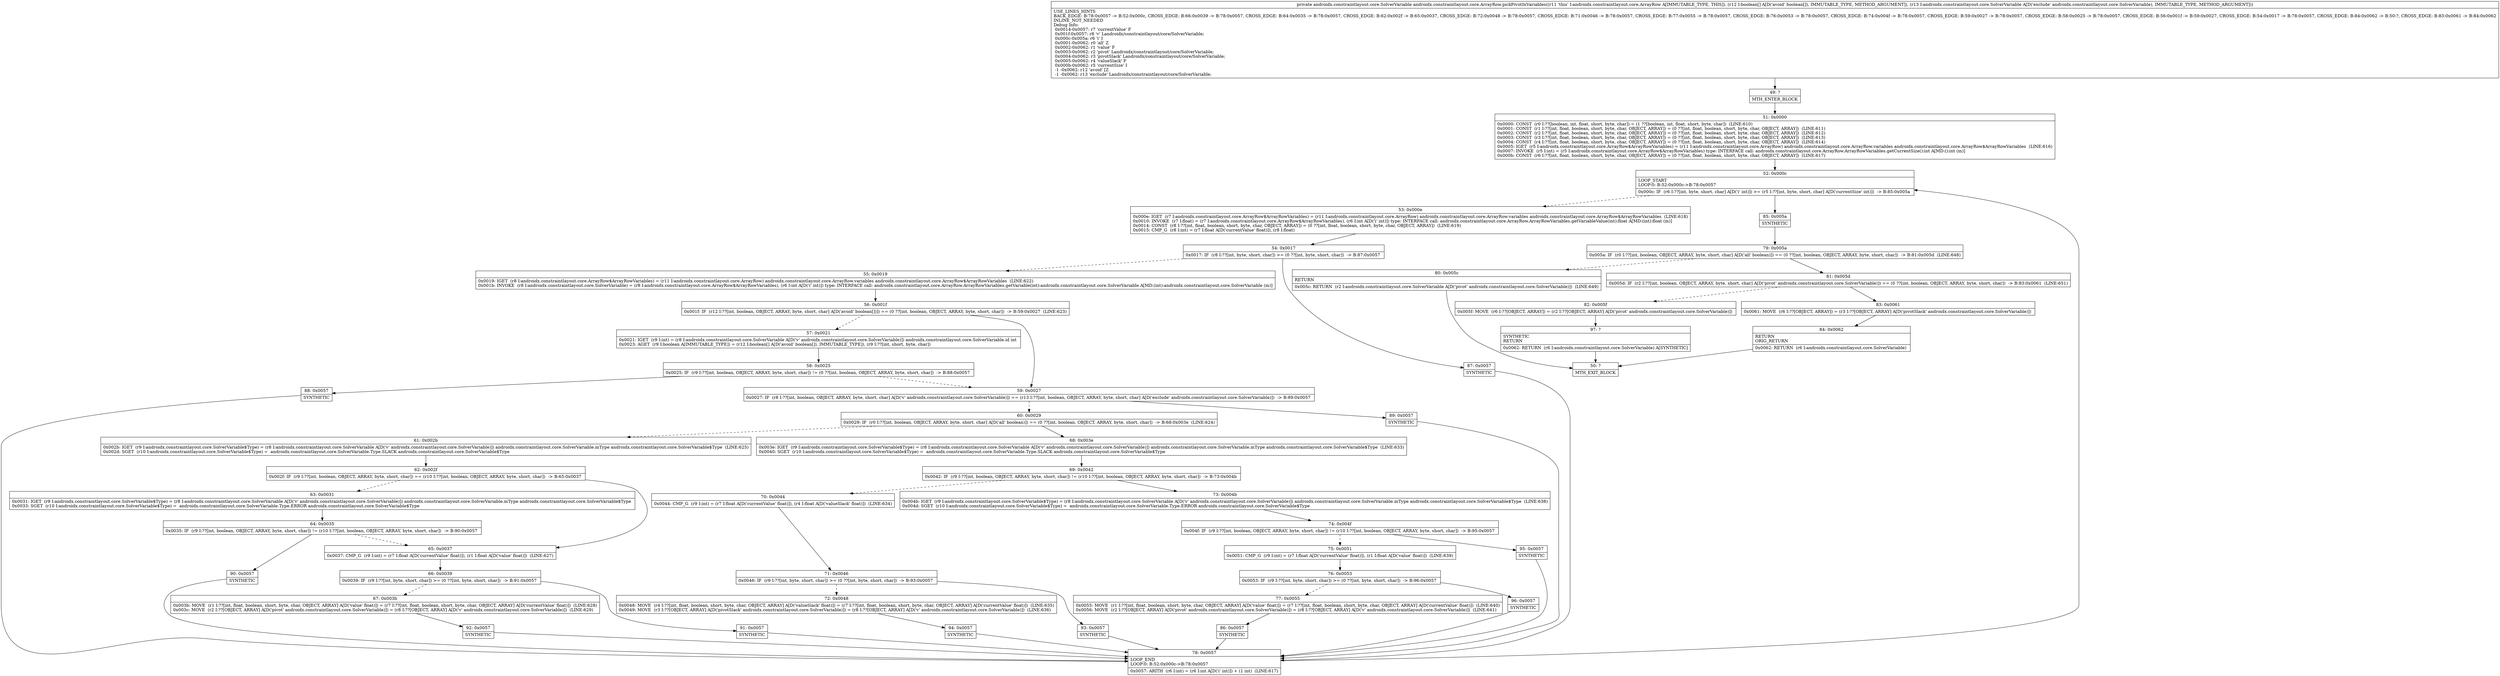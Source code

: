 digraph "CFG forandroidx.constraintlayout.core.ArrayRow.pickPivotInVariables([ZLandroidx\/constraintlayout\/core\/SolverVariable;)Landroidx\/constraintlayout\/core\/SolverVariable;" {
Node_49 [shape=record,label="{49\:\ ?|MTH_ENTER_BLOCK\l}"];
Node_51 [shape=record,label="{51\:\ 0x0000|0x0000: CONST  (r0 I:??[boolean, int, float, short, byte, char]) = (1 ??[boolean, int, float, short, byte, char])  (LINE:610)\l0x0001: CONST  (r1 I:??[int, float, boolean, short, byte, char, OBJECT, ARRAY]) = (0 ??[int, float, boolean, short, byte, char, OBJECT, ARRAY])  (LINE:611)\l0x0002: CONST  (r2 I:??[int, float, boolean, short, byte, char, OBJECT, ARRAY]) = (0 ??[int, float, boolean, short, byte, char, OBJECT, ARRAY])  (LINE:612)\l0x0003: CONST  (r3 I:??[int, float, boolean, short, byte, char, OBJECT, ARRAY]) = (0 ??[int, float, boolean, short, byte, char, OBJECT, ARRAY])  (LINE:613)\l0x0004: CONST  (r4 I:??[int, float, boolean, short, byte, char, OBJECT, ARRAY]) = (0 ??[int, float, boolean, short, byte, char, OBJECT, ARRAY])  (LINE:614)\l0x0005: IGET  (r5 I:androidx.constraintlayout.core.ArrayRow$ArrayRowVariables) = (r11 I:androidx.constraintlayout.core.ArrayRow) androidx.constraintlayout.core.ArrayRow.variables androidx.constraintlayout.core.ArrayRow$ArrayRowVariables  (LINE:616)\l0x0007: INVOKE  (r5 I:int) = (r5 I:androidx.constraintlayout.core.ArrayRow$ArrayRowVariables) type: INTERFACE call: androidx.constraintlayout.core.ArrayRow.ArrayRowVariables.getCurrentSize():int A[MD:():int (m)]\l0x000b: CONST  (r6 I:??[int, float, boolean, short, byte, char, OBJECT, ARRAY]) = (0 ??[int, float, boolean, short, byte, char, OBJECT, ARRAY])  (LINE:617)\l}"];
Node_52 [shape=record,label="{52\:\ 0x000c|LOOP_START\lLOOP:0: B:52:0x000c\-\>B:78:0x0057\l|0x000c: IF  (r6 I:??[int, byte, short, char] A[D('i' int)]) \>= (r5 I:??[int, byte, short, char] A[D('currentSize' int)])  \-\> B:85:0x005a \l}"];
Node_53 [shape=record,label="{53\:\ 0x000e|0x000e: IGET  (r7 I:androidx.constraintlayout.core.ArrayRow$ArrayRowVariables) = (r11 I:androidx.constraintlayout.core.ArrayRow) androidx.constraintlayout.core.ArrayRow.variables androidx.constraintlayout.core.ArrayRow$ArrayRowVariables  (LINE:618)\l0x0010: INVOKE  (r7 I:float) = (r7 I:androidx.constraintlayout.core.ArrayRow$ArrayRowVariables), (r6 I:int A[D('i' int)]) type: INTERFACE call: androidx.constraintlayout.core.ArrayRow.ArrayRowVariables.getVariableValue(int):float A[MD:(int):float (m)]\l0x0014: CONST  (r8 I:??[int, float, boolean, short, byte, char, OBJECT, ARRAY]) = (0 ??[int, float, boolean, short, byte, char, OBJECT, ARRAY])  (LINE:619)\l0x0015: CMP_G  (r8 I:int) = (r7 I:float A[D('currentValue' float)]), (r8 I:float) \l}"];
Node_54 [shape=record,label="{54\:\ 0x0017|0x0017: IF  (r8 I:??[int, byte, short, char]) \>= (0 ??[int, byte, short, char])  \-\> B:87:0x0057 \l}"];
Node_55 [shape=record,label="{55\:\ 0x0019|0x0019: IGET  (r8 I:androidx.constraintlayout.core.ArrayRow$ArrayRowVariables) = (r11 I:androidx.constraintlayout.core.ArrayRow) androidx.constraintlayout.core.ArrayRow.variables androidx.constraintlayout.core.ArrayRow$ArrayRowVariables  (LINE:622)\l0x001b: INVOKE  (r8 I:androidx.constraintlayout.core.SolverVariable) = (r8 I:androidx.constraintlayout.core.ArrayRow$ArrayRowVariables), (r6 I:int A[D('i' int)]) type: INTERFACE call: androidx.constraintlayout.core.ArrayRow.ArrayRowVariables.getVariable(int):androidx.constraintlayout.core.SolverVariable A[MD:(int):androidx.constraintlayout.core.SolverVariable (m)]\l}"];
Node_56 [shape=record,label="{56\:\ 0x001f|0x001f: IF  (r12 I:??[int, boolean, OBJECT, ARRAY, byte, short, char] A[D('avoid' boolean[])]) == (0 ??[int, boolean, OBJECT, ARRAY, byte, short, char])  \-\> B:59:0x0027  (LINE:623)\l}"];
Node_57 [shape=record,label="{57\:\ 0x0021|0x0021: IGET  (r9 I:int) = (r8 I:androidx.constraintlayout.core.SolverVariable A[D('v' androidx.constraintlayout.core.SolverVariable)]) androidx.constraintlayout.core.SolverVariable.id int \l0x0023: AGET  (r9 I:boolean A[IMMUTABLE_TYPE]) = (r12 I:boolean[] A[D('avoid' boolean[]), IMMUTABLE_TYPE]), (r9 I:??[int, short, byte, char]) \l}"];
Node_58 [shape=record,label="{58\:\ 0x0025|0x0025: IF  (r9 I:??[int, boolean, OBJECT, ARRAY, byte, short, char]) != (0 ??[int, boolean, OBJECT, ARRAY, byte, short, char])  \-\> B:88:0x0057 \l}"];
Node_88 [shape=record,label="{88\:\ 0x0057|SYNTHETIC\l}"];
Node_78 [shape=record,label="{78\:\ 0x0057|LOOP_END\lLOOP:0: B:52:0x000c\-\>B:78:0x0057\l|0x0057: ARITH  (r6 I:int) = (r6 I:int A[D('i' int)]) + (1 int)  (LINE:617)\l}"];
Node_59 [shape=record,label="{59\:\ 0x0027|0x0027: IF  (r8 I:??[int, boolean, OBJECT, ARRAY, byte, short, char] A[D('v' androidx.constraintlayout.core.SolverVariable)]) == (r13 I:??[int, boolean, OBJECT, ARRAY, byte, short, char] A[D('exclude' androidx.constraintlayout.core.SolverVariable)])  \-\> B:89:0x0057 \l}"];
Node_60 [shape=record,label="{60\:\ 0x0029|0x0029: IF  (r0 I:??[int, boolean, OBJECT, ARRAY, byte, short, char] A[D('all' boolean)]) == (0 ??[int, boolean, OBJECT, ARRAY, byte, short, char])  \-\> B:68:0x003e  (LINE:624)\l}"];
Node_61 [shape=record,label="{61\:\ 0x002b|0x002b: IGET  (r9 I:androidx.constraintlayout.core.SolverVariable$Type) = (r8 I:androidx.constraintlayout.core.SolverVariable A[D('v' androidx.constraintlayout.core.SolverVariable)]) androidx.constraintlayout.core.SolverVariable.mType androidx.constraintlayout.core.SolverVariable$Type  (LINE:625)\l0x002d: SGET  (r10 I:androidx.constraintlayout.core.SolverVariable$Type) =  androidx.constraintlayout.core.SolverVariable.Type.SLACK androidx.constraintlayout.core.SolverVariable$Type \l}"];
Node_62 [shape=record,label="{62\:\ 0x002f|0x002f: IF  (r9 I:??[int, boolean, OBJECT, ARRAY, byte, short, char]) == (r10 I:??[int, boolean, OBJECT, ARRAY, byte, short, char])  \-\> B:65:0x0037 \l}"];
Node_63 [shape=record,label="{63\:\ 0x0031|0x0031: IGET  (r9 I:androidx.constraintlayout.core.SolverVariable$Type) = (r8 I:androidx.constraintlayout.core.SolverVariable A[D('v' androidx.constraintlayout.core.SolverVariable)]) androidx.constraintlayout.core.SolverVariable.mType androidx.constraintlayout.core.SolverVariable$Type \l0x0033: SGET  (r10 I:androidx.constraintlayout.core.SolverVariable$Type) =  androidx.constraintlayout.core.SolverVariable.Type.ERROR androidx.constraintlayout.core.SolverVariable$Type \l}"];
Node_64 [shape=record,label="{64\:\ 0x0035|0x0035: IF  (r9 I:??[int, boolean, OBJECT, ARRAY, byte, short, char]) != (r10 I:??[int, boolean, OBJECT, ARRAY, byte, short, char])  \-\> B:90:0x0057 \l}"];
Node_90 [shape=record,label="{90\:\ 0x0057|SYNTHETIC\l}"];
Node_65 [shape=record,label="{65\:\ 0x0037|0x0037: CMP_G  (r9 I:int) = (r7 I:float A[D('currentValue' float)]), (r1 I:float A[D('value' float)])  (LINE:627)\l}"];
Node_66 [shape=record,label="{66\:\ 0x0039|0x0039: IF  (r9 I:??[int, byte, short, char]) \>= (0 ??[int, byte, short, char])  \-\> B:91:0x0057 \l}"];
Node_67 [shape=record,label="{67\:\ 0x003b|0x003b: MOVE  (r1 I:??[int, float, boolean, short, byte, char, OBJECT, ARRAY] A[D('value' float)]) = (r7 I:??[int, float, boolean, short, byte, char, OBJECT, ARRAY] A[D('currentValue' float)])  (LINE:628)\l0x003c: MOVE  (r2 I:??[OBJECT, ARRAY] A[D('pivot' androidx.constraintlayout.core.SolverVariable)]) = (r8 I:??[OBJECT, ARRAY] A[D('v' androidx.constraintlayout.core.SolverVariable)])  (LINE:629)\l}"];
Node_92 [shape=record,label="{92\:\ 0x0057|SYNTHETIC\l}"];
Node_91 [shape=record,label="{91\:\ 0x0057|SYNTHETIC\l}"];
Node_68 [shape=record,label="{68\:\ 0x003e|0x003e: IGET  (r9 I:androidx.constraintlayout.core.SolverVariable$Type) = (r8 I:androidx.constraintlayout.core.SolverVariable A[D('v' androidx.constraintlayout.core.SolverVariable)]) androidx.constraintlayout.core.SolverVariable.mType androidx.constraintlayout.core.SolverVariable$Type  (LINE:633)\l0x0040: SGET  (r10 I:androidx.constraintlayout.core.SolverVariable$Type) =  androidx.constraintlayout.core.SolverVariable.Type.SLACK androidx.constraintlayout.core.SolverVariable$Type \l}"];
Node_69 [shape=record,label="{69\:\ 0x0042|0x0042: IF  (r9 I:??[int, boolean, OBJECT, ARRAY, byte, short, char]) != (r10 I:??[int, boolean, OBJECT, ARRAY, byte, short, char])  \-\> B:73:0x004b \l}"];
Node_70 [shape=record,label="{70\:\ 0x0044|0x0044: CMP_G  (r9 I:int) = (r7 I:float A[D('currentValue' float)]), (r4 I:float A[D('valueSlack' float)])  (LINE:634)\l}"];
Node_71 [shape=record,label="{71\:\ 0x0046|0x0046: IF  (r9 I:??[int, byte, short, char]) \>= (0 ??[int, byte, short, char])  \-\> B:93:0x0057 \l}"];
Node_72 [shape=record,label="{72\:\ 0x0048|0x0048: MOVE  (r4 I:??[int, float, boolean, short, byte, char, OBJECT, ARRAY] A[D('valueSlack' float)]) = (r7 I:??[int, float, boolean, short, byte, char, OBJECT, ARRAY] A[D('currentValue' float)])  (LINE:635)\l0x0049: MOVE  (r3 I:??[OBJECT, ARRAY] A[D('pivotSlack' androidx.constraintlayout.core.SolverVariable)]) = (r8 I:??[OBJECT, ARRAY] A[D('v' androidx.constraintlayout.core.SolverVariable)])  (LINE:636)\l}"];
Node_94 [shape=record,label="{94\:\ 0x0057|SYNTHETIC\l}"];
Node_93 [shape=record,label="{93\:\ 0x0057|SYNTHETIC\l}"];
Node_73 [shape=record,label="{73\:\ 0x004b|0x004b: IGET  (r9 I:androidx.constraintlayout.core.SolverVariable$Type) = (r8 I:androidx.constraintlayout.core.SolverVariable A[D('v' androidx.constraintlayout.core.SolverVariable)]) androidx.constraintlayout.core.SolverVariable.mType androidx.constraintlayout.core.SolverVariable$Type  (LINE:638)\l0x004d: SGET  (r10 I:androidx.constraintlayout.core.SolverVariable$Type) =  androidx.constraintlayout.core.SolverVariable.Type.ERROR androidx.constraintlayout.core.SolverVariable$Type \l}"];
Node_74 [shape=record,label="{74\:\ 0x004f|0x004f: IF  (r9 I:??[int, boolean, OBJECT, ARRAY, byte, short, char]) != (r10 I:??[int, boolean, OBJECT, ARRAY, byte, short, char])  \-\> B:95:0x0057 \l}"];
Node_75 [shape=record,label="{75\:\ 0x0051|0x0051: CMP_G  (r9 I:int) = (r7 I:float A[D('currentValue' float)]), (r1 I:float A[D('value' float)])  (LINE:639)\l}"];
Node_76 [shape=record,label="{76\:\ 0x0053|0x0053: IF  (r9 I:??[int, byte, short, char]) \>= (0 ??[int, byte, short, char])  \-\> B:96:0x0057 \l}"];
Node_77 [shape=record,label="{77\:\ 0x0055|0x0055: MOVE  (r1 I:??[int, float, boolean, short, byte, char, OBJECT, ARRAY] A[D('value' float)]) = (r7 I:??[int, float, boolean, short, byte, char, OBJECT, ARRAY] A[D('currentValue' float)])  (LINE:640)\l0x0056: MOVE  (r2 I:??[OBJECT, ARRAY] A[D('pivot' androidx.constraintlayout.core.SolverVariable)]) = (r8 I:??[OBJECT, ARRAY] A[D('v' androidx.constraintlayout.core.SolverVariable)])  (LINE:641)\l}"];
Node_86 [shape=record,label="{86\:\ 0x0057|SYNTHETIC\l}"];
Node_96 [shape=record,label="{96\:\ 0x0057|SYNTHETIC\l}"];
Node_95 [shape=record,label="{95\:\ 0x0057|SYNTHETIC\l}"];
Node_89 [shape=record,label="{89\:\ 0x0057|SYNTHETIC\l}"];
Node_87 [shape=record,label="{87\:\ 0x0057|SYNTHETIC\l}"];
Node_85 [shape=record,label="{85\:\ 0x005a|SYNTHETIC\l}"];
Node_79 [shape=record,label="{79\:\ 0x005a|0x005a: IF  (r0 I:??[int, boolean, OBJECT, ARRAY, byte, short, char] A[D('all' boolean)]) == (0 ??[int, boolean, OBJECT, ARRAY, byte, short, char])  \-\> B:81:0x005d  (LINE:648)\l}"];
Node_80 [shape=record,label="{80\:\ 0x005c|RETURN\l|0x005c: RETURN  (r2 I:androidx.constraintlayout.core.SolverVariable A[D('pivot' androidx.constraintlayout.core.SolverVariable)])  (LINE:649)\l}"];
Node_50 [shape=record,label="{50\:\ ?|MTH_EXIT_BLOCK\l}"];
Node_81 [shape=record,label="{81\:\ 0x005d|0x005d: IF  (r2 I:??[int, boolean, OBJECT, ARRAY, byte, short, char] A[D('pivot' androidx.constraintlayout.core.SolverVariable)]) == (0 ??[int, boolean, OBJECT, ARRAY, byte, short, char])  \-\> B:83:0x0061  (LINE:651)\l}"];
Node_82 [shape=record,label="{82\:\ 0x005f|0x005f: MOVE  (r6 I:??[OBJECT, ARRAY]) = (r2 I:??[OBJECT, ARRAY] A[D('pivot' androidx.constraintlayout.core.SolverVariable)]) \l}"];
Node_97 [shape=record,label="{97\:\ ?|SYNTHETIC\lRETURN\l|0x0062: RETURN  (r6 I:androidx.constraintlayout.core.SolverVariable) A[SYNTHETIC]\l}"];
Node_83 [shape=record,label="{83\:\ 0x0061|0x0061: MOVE  (r6 I:??[OBJECT, ARRAY]) = (r3 I:??[OBJECT, ARRAY] A[D('pivotSlack' androidx.constraintlayout.core.SolverVariable)]) \l}"];
Node_84 [shape=record,label="{84\:\ 0x0062|RETURN\lORIG_RETURN\l|0x0062: RETURN  (r6 I:androidx.constraintlayout.core.SolverVariable) \l}"];
MethodNode[shape=record,label="{private androidx.constraintlayout.core.SolverVariable androidx.constraintlayout.core.ArrayRow.pickPivotInVariables((r11 'this' I:androidx.constraintlayout.core.ArrayRow A[IMMUTABLE_TYPE, THIS]), (r12 I:boolean[] A[D('avoid' boolean[]), IMMUTABLE_TYPE, METHOD_ARGUMENT]), (r13 I:androidx.constraintlayout.core.SolverVariable A[D('exclude' androidx.constraintlayout.core.SolverVariable), IMMUTABLE_TYPE, METHOD_ARGUMENT]))  | USE_LINES_HINTS\lBACK_EDGE: B:78:0x0057 \-\> B:52:0x000c, CROSS_EDGE: B:66:0x0039 \-\> B:78:0x0057, CROSS_EDGE: B:64:0x0035 \-\> B:78:0x0057, CROSS_EDGE: B:62:0x002f \-\> B:65:0x0037, CROSS_EDGE: B:72:0x0048 \-\> B:78:0x0057, CROSS_EDGE: B:71:0x0046 \-\> B:78:0x0057, CROSS_EDGE: B:77:0x0055 \-\> B:78:0x0057, CROSS_EDGE: B:76:0x0053 \-\> B:78:0x0057, CROSS_EDGE: B:74:0x004f \-\> B:78:0x0057, CROSS_EDGE: B:59:0x0027 \-\> B:78:0x0057, CROSS_EDGE: B:58:0x0025 \-\> B:78:0x0057, CROSS_EDGE: B:56:0x001f \-\> B:59:0x0027, CROSS_EDGE: B:54:0x0017 \-\> B:78:0x0057, CROSS_EDGE: B:84:0x0062 \-\> B:50:?, CROSS_EDGE: B:83:0x0061 \-\> B:84:0x0062\lINLINE_NOT_NEEDED\lDebug Info:\l  0x0014\-0x0057: r7 'currentValue' F\l  0x001f\-0x0057: r8 'v' Landroidx\/constraintlayout\/core\/SolverVariable;\l  0x000c\-0x005a: r6 'i' I\l  0x0001\-0x0062: r0 'all' Z\l  0x0002\-0x0062: r1 'value' F\l  0x0003\-0x0062: r2 'pivot' Landroidx\/constraintlayout\/core\/SolverVariable;\l  0x0004\-0x0062: r3 'pivotSlack' Landroidx\/constraintlayout\/core\/SolverVariable;\l  0x0005\-0x0062: r4 'valueSlack' F\l  0x000b\-0x0062: r5 'currentSize' I\l  \-1 \-0x0062: r12 'avoid' [Z\l  \-1 \-0x0062: r13 'exclude' Landroidx\/constraintlayout\/core\/SolverVariable;\l}"];
MethodNode -> Node_49;Node_49 -> Node_51;
Node_51 -> Node_52;
Node_52 -> Node_53[style=dashed];
Node_52 -> Node_85;
Node_53 -> Node_54;
Node_54 -> Node_55[style=dashed];
Node_54 -> Node_87;
Node_55 -> Node_56;
Node_56 -> Node_57[style=dashed];
Node_56 -> Node_59;
Node_57 -> Node_58;
Node_58 -> Node_59[style=dashed];
Node_58 -> Node_88;
Node_88 -> Node_78;
Node_78 -> Node_52;
Node_59 -> Node_60[style=dashed];
Node_59 -> Node_89;
Node_60 -> Node_61[style=dashed];
Node_60 -> Node_68;
Node_61 -> Node_62;
Node_62 -> Node_63[style=dashed];
Node_62 -> Node_65;
Node_63 -> Node_64;
Node_64 -> Node_65[style=dashed];
Node_64 -> Node_90;
Node_90 -> Node_78;
Node_65 -> Node_66;
Node_66 -> Node_67[style=dashed];
Node_66 -> Node_91;
Node_67 -> Node_92;
Node_92 -> Node_78;
Node_91 -> Node_78;
Node_68 -> Node_69;
Node_69 -> Node_70[style=dashed];
Node_69 -> Node_73;
Node_70 -> Node_71;
Node_71 -> Node_72[style=dashed];
Node_71 -> Node_93;
Node_72 -> Node_94;
Node_94 -> Node_78;
Node_93 -> Node_78;
Node_73 -> Node_74;
Node_74 -> Node_75[style=dashed];
Node_74 -> Node_95;
Node_75 -> Node_76;
Node_76 -> Node_77[style=dashed];
Node_76 -> Node_96;
Node_77 -> Node_86;
Node_86 -> Node_78;
Node_96 -> Node_78;
Node_95 -> Node_78;
Node_89 -> Node_78;
Node_87 -> Node_78;
Node_85 -> Node_79;
Node_79 -> Node_80[style=dashed];
Node_79 -> Node_81;
Node_80 -> Node_50;
Node_81 -> Node_82[style=dashed];
Node_81 -> Node_83;
Node_82 -> Node_97;
Node_97 -> Node_50;
Node_83 -> Node_84;
Node_84 -> Node_50;
}

